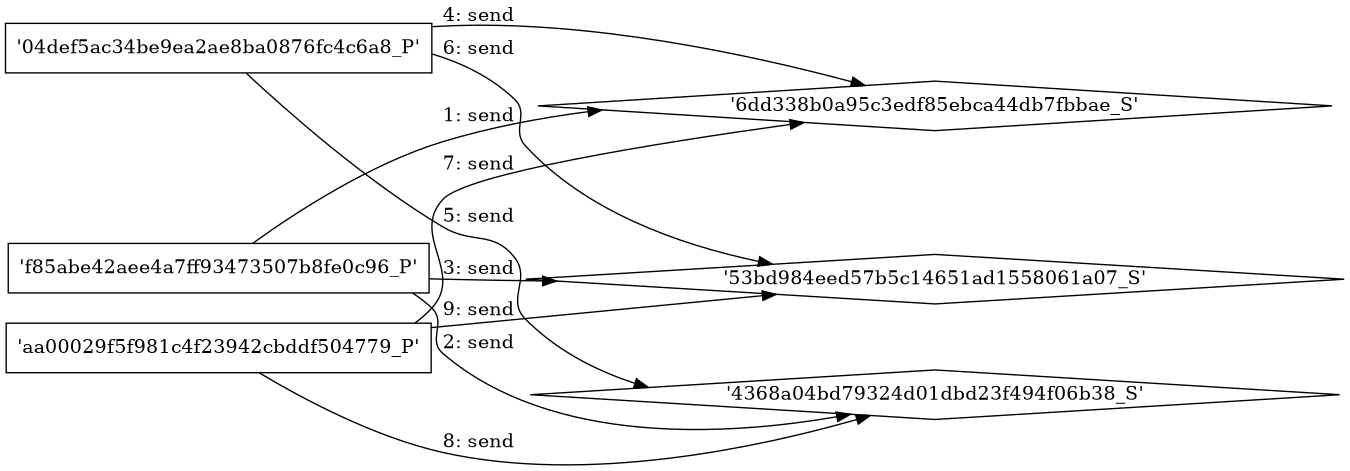 digraph "D:\Learning\Paper\apt\基于CTI的攻击预警\Dataset\攻击图\ASGfromALLCTI\Top 5 best practices to automate security operations.dot" {
rankdir="LR"
size="9"
fixedsize="false"
splines="true"
nodesep=0.3
ranksep=0
fontsize=10
overlap="scalexy"
engine= "neato"
	"'6dd338b0a95c3edf85ebca44db7fbbae_S'" [node_type=Socket shape=diamond]
	"'f85abe42aee4a7ff93473507b8fe0c96_P'" [node_type=Process shape=box]
	"'f85abe42aee4a7ff93473507b8fe0c96_P'" -> "'6dd338b0a95c3edf85ebca44db7fbbae_S'" [label="1: send"]
	"'4368a04bd79324d01dbd23f494f06b38_S'" [node_type=Socket shape=diamond]
	"'f85abe42aee4a7ff93473507b8fe0c96_P'" [node_type=Process shape=box]
	"'f85abe42aee4a7ff93473507b8fe0c96_P'" -> "'4368a04bd79324d01dbd23f494f06b38_S'" [label="2: send"]
	"'53bd984eed57b5c14651ad1558061a07_S'" [node_type=Socket shape=diamond]
	"'f85abe42aee4a7ff93473507b8fe0c96_P'" [node_type=Process shape=box]
	"'f85abe42aee4a7ff93473507b8fe0c96_P'" -> "'53bd984eed57b5c14651ad1558061a07_S'" [label="3: send"]
	"'6dd338b0a95c3edf85ebca44db7fbbae_S'" [node_type=Socket shape=diamond]
	"'04def5ac34be9ea2ae8ba0876fc4c6a8_P'" [node_type=Process shape=box]
	"'04def5ac34be9ea2ae8ba0876fc4c6a8_P'" -> "'6dd338b0a95c3edf85ebca44db7fbbae_S'" [label="4: send"]
	"'4368a04bd79324d01dbd23f494f06b38_S'" [node_type=Socket shape=diamond]
	"'04def5ac34be9ea2ae8ba0876fc4c6a8_P'" [node_type=Process shape=box]
	"'04def5ac34be9ea2ae8ba0876fc4c6a8_P'" -> "'4368a04bd79324d01dbd23f494f06b38_S'" [label="5: send"]
	"'53bd984eed57b5c14651ad1558061a07_S'" [node_type=Socket shape=diamond]
	"'04def5ac34be9ea2ae8ba0876fc4c6a8_P'" [node_type=Process shape=box]
	"'04def5ac34be9ea2ae8ba0876fc4c6a8_P'" -> "'53bd984eed57b5c14651ad1558061a07_S'" [label="6: send"]
	"'6dd338b0a95c3edf85ebca44db7fbbae_S'" [node_type=Socket shape=diamond]
	"'aa00029f5f981c4f23942cbddf504779_P'" [node_type=Process shape=box]
	"'aa00029f5f981c4f23942cbddf504779_P'" -> "'6dd338b0a95c3edf85ebca44db7fbbae_S'" [label="7: send"]
	"'4368a04bd79324d01dbd23f494f06b38_S'" [node_type=Socket shape=diamond]
	"'aa00029f5f981c4f23942cbddf504779_P'" [node_type=Process shape=box]
	"'aa00029f5f981c4f23942cbddf504779_P'" -> "'4368a04bd79324d01dbd23f494f06b38_S'" [label="8: send"]
	"'53bd984eed57b5c14651ad1558061a07_S'" [node_type=Socket shape=diamond]
	"'aa00029f5f981c4f23942cbddf504779_P'" [node_type=Process shape=box]
	"'aa00029f5f981c4f23942cbddf504779_P'" -> "'53bd984eed57b5c14651ad1558061a07_S'" [label="9: send"]
}
